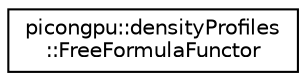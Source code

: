 digraph "Graphical Class Hierarchy"
{
 // LATEX_PDF_SIZE
  edge [fontname="Helvetica",fontsize="10",labelfontname="Helvetica",labelfontsize="10"];
  node [fontname="Helvetica",fontsize="10",shape=record];
  rankdir="LR";
  Node0 [label="picongpu::densityProfiles\l::FreeFormulaFunctor",height=0.2,width=0.4,color="black", fillcolor="white", style="filled",URL="$structpicongpu_1_1density_profiles_1_1_free_formula_functor.html",tooltip=" "];
}
